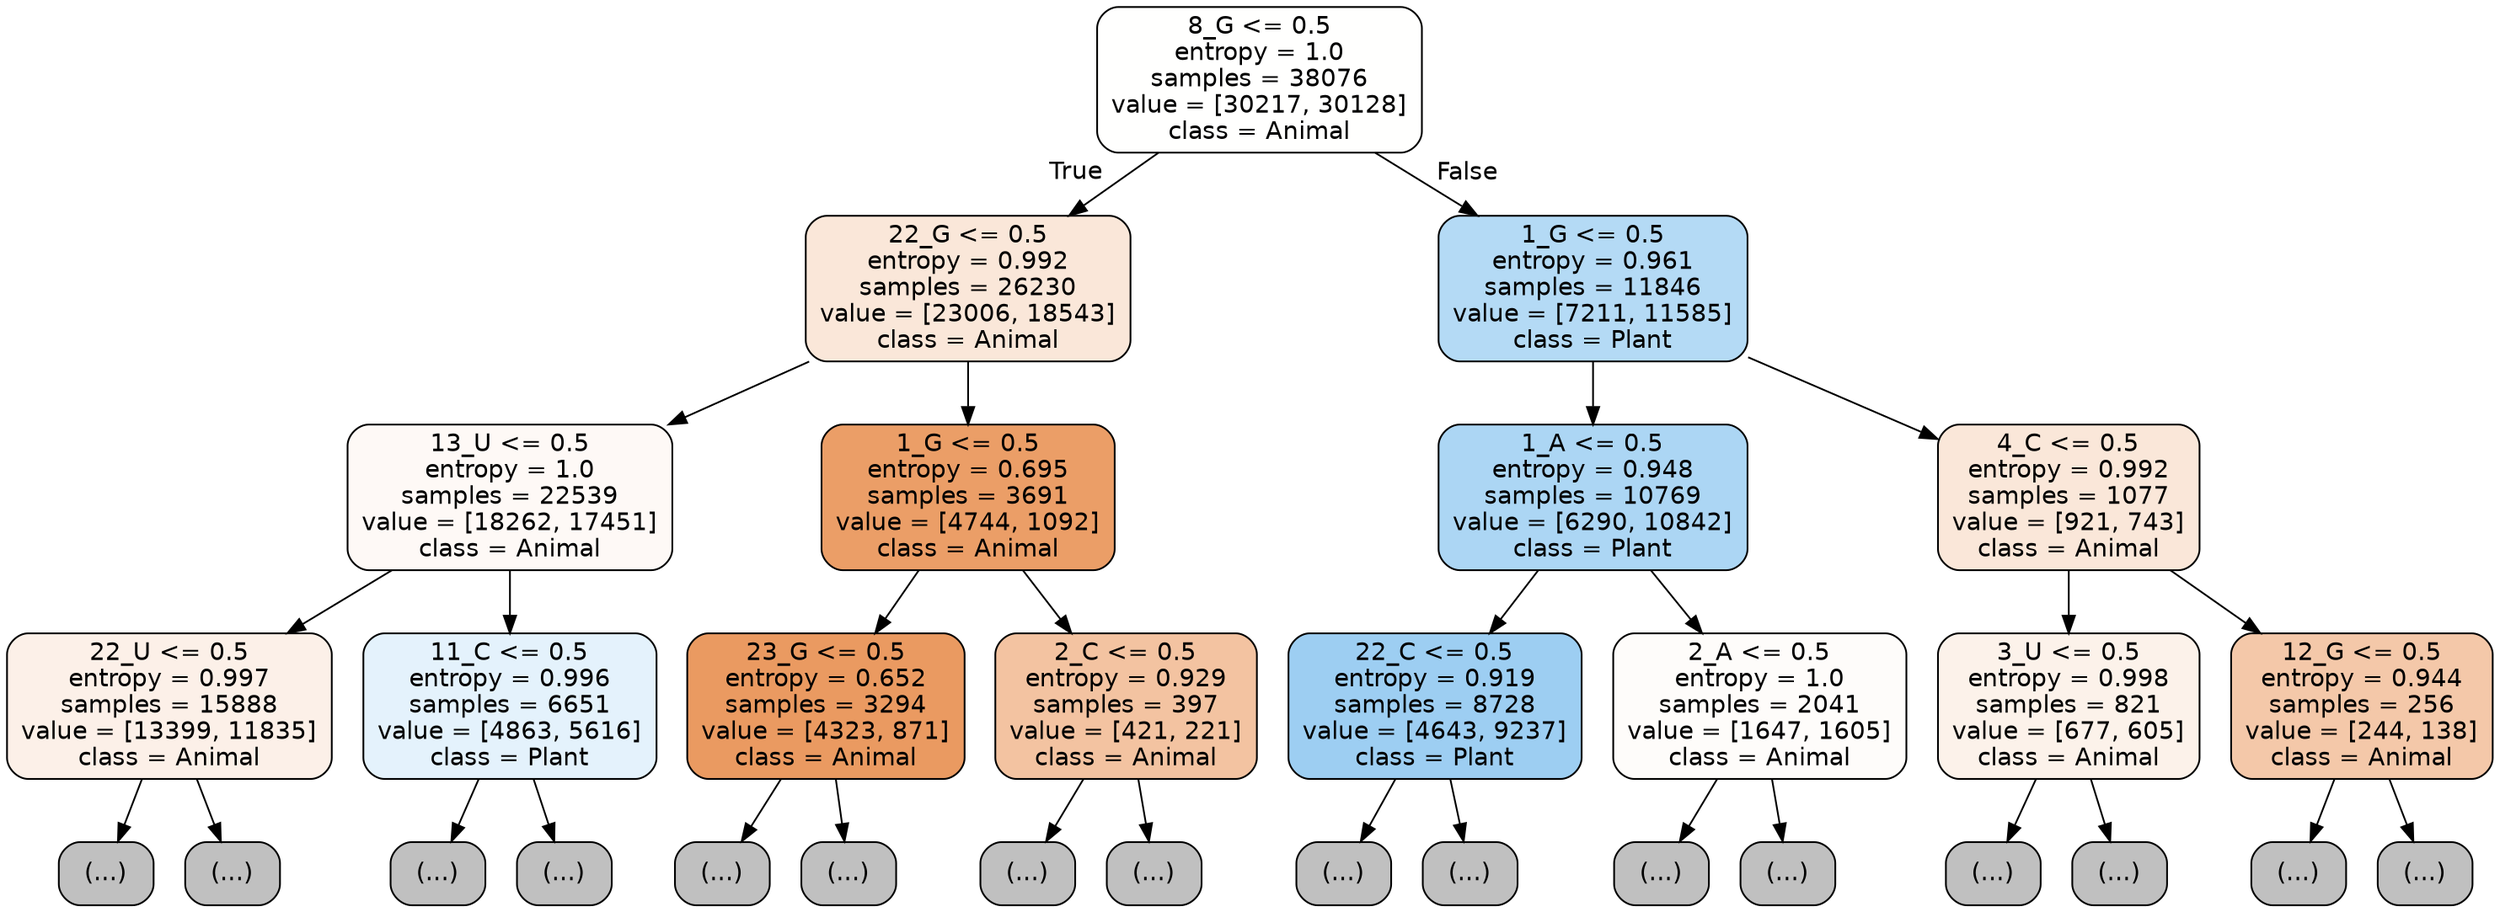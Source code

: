 digraph Tree {
node [shape=box, style="filled, rounded", color="black", fontname="helvetica"] ;
edge [fontname="helvetica"] ;
0 [label="8_G <= 0.5\nentropy = 1.0\nsamples = 38076\nvalue = [30217, 30128]\nclass = Animal", fillcolor="#fffffe"] ;
1 [label="22_G <= 0.5\nentropy = 0.992\nsamples = 26230\nvalue = [23006, 18543]\nclass = Animal", fillcolor="#fae7d9"] ;
0 -> 1 [labeldistance=2.5, labelangle=45, headlabel="True"] ;
2 [label="13_U <= 0.5\nentropy = 1.0\nsamples = 22539\nvalue = [18262, 17451]\nclass = Animal", fillcolor="#fef9f6"] ;
1 -> 2 ;
3 [label="22_U <= 0.5\nentropy = 0.997\nsamples = 15888\nvalue = [13399, 11835]\nclass = Animal", fillcolor="#fcf0e8"] ;
2 -> 3 ;
4 [label="(...)", fillcolor="#C0C0C0"] ;
3 -> 4 ;
6607 [label="(...)", fillcolor="#C0C0C0"] ;
3 -> 6607 ;
7678 [label="11_C <= 0.5\nentropy = 0.996\nsamples = 6651\nvalue = [4863, 5616]\nclass = Plant", fillcolor="#e4f2fc"] ;
2 -> 7678 ;
7679 [label="(...)", fillcolor="#C0C0C0"] ;
7678 -> 7679 ;
10120 [label="(...)", fillcolor="#C0C0C0"] ;
7678 -> 10120 ;
10849 [label="1_G <= 0.5\nentropy = 0.695\nsamples = 3691\nvalue = [4744, 1092]\nclass = Animal", fillcolor="#eb9e67"] ;
1 -> 10849 ;
10850 [label="23_G <= 0.5\nentropy = 0.652\nsamples = 3294\nvalue = [4323, 871]\nclass = Animal", fillcolor="#ea9a61"] ;
10849 -> 10850 ;
10851 [label="(...)", fillcolor="#C0C0C0"] ;
10850 -> 10851 ;
11812 [label="(...)", fillcolor="#C0C0C0"] ;
10850 -> 11812 ;
11935 [label="2_C <= 0.5\nentropy = 0.929\nsamples = 397\nvalue = [421, 221]\nclass = Animal", fillcolor="#f3c3a1"] ;
10849 -> 11935 ;
11936 [label="(...)", fillcolor="#C0C0C0"] ;
11935 -> 11936 ;
12101 [label="(...)", fillcolor="#C0C0C0"] ;
11935 -> 12101 ;
12138 [label="1_G <= 0.5\nentropy = 0.961\nsamples = 11846\nvalue = [7211, 11585]\nclass = Plant", fillcolor="#b4daf5"] ;
0 -> 12138 [labeldistance=2.5, labelangle=-45, headlabel="False"] ;
12139 [label="1_A <= 0.5\nentropy = 0.948\nsamples = 10769\nvalue = [6290, 10842]\nclass = Plant", fillcolor="#acd6f4"] ;
12138 -> 12139 ;
12140 [label="22_C <= 0.5\nentropy = 0.919\nsamples = 8728\nvalue = [4643, 9237]\nclass = Plant", fillcolor="#9dcef2"] ;
12139 -> 12140 ;
12141 [label="(...)", fillcolor="#C0C0C0"] ;
12140 -> 12141 ;
14658 [label="(...)", fillcolor="#C0C0C0"] ;
12140 -> 14658 ;
15021 [label="2_A <= 0.5\nentropy = 1.0\nsamples = 2041\nvalue = [1647, 1605]\nclass = Animal", fillcolor="#fefcfa"] ;
12139 -> 15021 ;
15022 [label="(...)", fillcolor="#C0C0C0"] ;
15021 -> 15022 ;
15811 [label="(...)", fillcolor="#C0C0C0"] ;
15021 -> 15811 ;
16090 [label="4_C <= 0.5\nentropy = 0.992\nsamples = 1077\nvalue = [921, 743]\nclass = Animal", fillcolor="#fae7d9"] ;
12138 -> 16090 ;
16091 [label="3_U <= 0.5\nentropy = 0.998\nsamples = 821\nvalue = [677, 605]\nclass = Animal", fillcolor="#fcf2ea"] ;
16090 -> 16091 ;
16092 [label="(...)", fillcolor="#C0C0C0"] ;
16091 -> 16092 ;
16499 [label="(...)", fillcolor="#C0C0C0"] ;
16091 -> 16499 ;
16606 [label="12_G <= 0.5\nentropy = 0.944\nsamples = 256\nvalue = [244, 138]\nclass = Animal", fillcolor="#f4c8a9"] ;
16090 -> 16606 ;
16607 [label="(...)", fillcolor="#C0C0C0"] ;
16606 -> 16607 ;
16702 [label="(...)", fillcolor="#C0C0C0"] ;
16606 -> 16702 ;
}